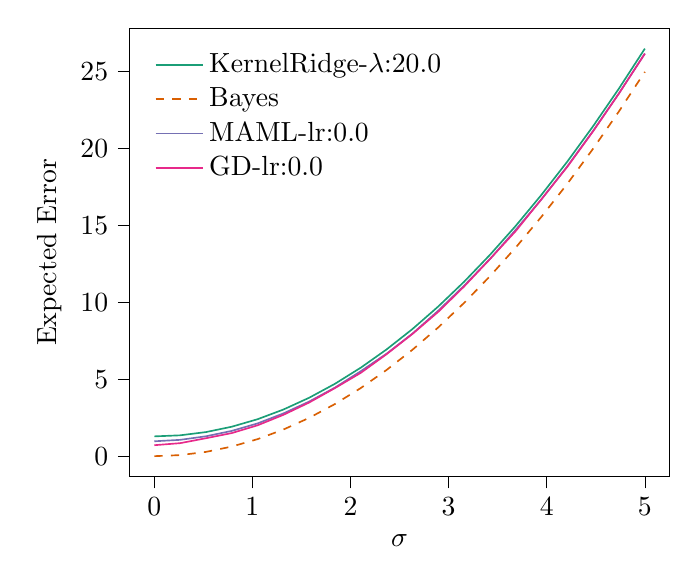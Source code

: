 % This file was created with tikzplotlib v0.10.1.
\begin{tikzpicture}

\definecolor{chocolate217952}{RGB}{217,95,2}
\definecolor{darkcyan27158119}{RGB}{27,158,119}
\definecolor{darkgray176}{RGB}{176,176,176}
\definecolor{deeppink23141138}{RGB}{231,41,138}
\definecolor{lightslategray117112179}{RGB}{117,112,179}

\begin{axis}[
legend cell align={left},
legend style={
  fill opacity=0.8,
  draw opacity=1,
  text opacity=1,
  at={(0.03,0.97)},
  anchor=north west,
  draw=none
},
tick align=outside,
tick pos=left,
x grid style={darkgray176},
xlabel={\(\displaystyle \sigma\)},
xmin=-0.25, xmax=5.25,
xtick style={color=black},
y grid style={darkgray176},
ylabel={Expected Error},
ymin=-1.324, ymax=27.808,
ytick style={color=black}
]
\addplot [semithick, darkcyan27158119]
table {%
0 1.286
0.263 1.355
0.526 1.565
0.789 1.913
1.053 2.402
1.316 3.03
1.579 3.798
1.842 4.705
2.105 5.752
2.368 6.938
2.632 8.265
2.895 9.73
3.158 11.336
3.421 13.081
3.684 14.966
3.947 16.99
4.211 19.154
4.474 21.457
4.737 23.901
5 26.483
};
\addlegendentry{KernelRidge-$\lambda$:20.0}
\addplot [semithick, chocolate217952, dashed]
table {%
0 0
0.263 0.069
0.526 0.277
0.789 0.623
1.053 1.107
1.316 1.73
1.579 2.491
1.842 3.39
2.105 4.428
2.368 5.604
2.632 6.918
2.895 8.371
3.158 9.962
3.421 11.692
3.684 13.559
3.947 15.566
4.211 17.71
4.474 19.993
4.737 22.415
5 24.974
};
\addlegendentry{Bayes}
\addplot [semithick, lightslategray117112179]
table {%
0 0.967
0.263 1.061
0.526 1.292
0.789 1.641
1.053 2.13
1.316 2.778
1.579 3.55
1.842 4.458
2.105 5.523
2.368 6.662
2.632 7.968
2.895 9.458
3.158 11.082
3.421 12.805
3.684 14.711
3.947 16.698
4.211 18.847
4.474 21.153
4.737 23.585
5 26.159
};
\addlegendentry{MAML-lr:0.0}
\addplot [semithick, deeppink23141138]
table {%
0 0.713
0.263 0.845
0.526 1.165
0.789 1.499
1.053 2.006
1.316 2.686
1.579 3.488
1.842 4.426
2.105 5.415
2.368 6.629
2.632 7.946
2.895 9.385
3.158 11.027
3.421 12.811
3.684 14.628
3.947 16.705
4.211 18.816
4.474 21.125
4.737 23.578
5 26.16
};
\addlegendentry{GD-lr:0.0}
\end{axis}

\end{tikzpicture}
